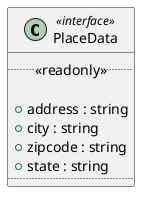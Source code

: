 @startuml PlaceData Diagram
class PlaceData <<interface>> {
  ..<<readonly>>..

  + address : string
  + city : string
  + zipcode : string
  + state : string
  ....
}
@enduml
